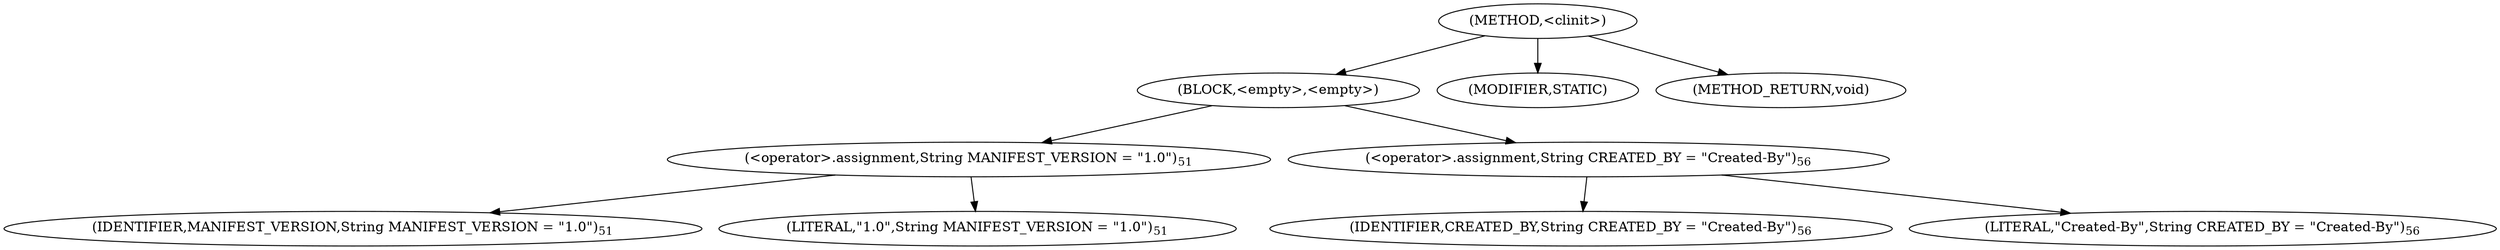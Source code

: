 digraph "&lt;clinit&gt;" {  
"562" [label = <(METHOD,&lt;clinit&gt;)> ]
"563" [label = <(BLOCK,&lt;empty&gt;,&lt;empty&gt;)> ]
"564" [label = <(&lt;operator&gt;.assignment,String MANIFEST_VERSION = &quot;1.0&quot;)<SUB>51</SUB>> ]
"565" [label = <(IDENTIFIER,MANIFEST_VERSION,String MANIFEST_VERSION = &quot;1.0&quot;)<SUB>51</SUB>> ]
"566" [label = <(LITERAL,&quot;1.0&quot;,String MANIFEST_VERSION = &quot;1.0&quot;)<SUB>51</SUB>> ]
"567" [label = <(&lt;operator&gt;.assignment,String CREATED_BY = &quot;Created-By&quot;)<SUB>56</SUB>> ]
"568" [label = <(IDENTIFIER,CREATED_BY,String CREATED_BY = &quot;Created-By&quot;)<SUB>56</SUB>> ]
"569" [label = <(LITERAL,&quot;Created-By&quot;,String CREATED_BY = &quot;Created-By&quot;)<SUB>56</SUB>> ]
"570" [label = <(MODIFIER,STATIC)> ]
"571" [label = <(METHOD_RETURN,void)> ]
  "562" -> "563" 
  "562" -> "570" 
  "562" -> "571" 
  "563" -> "564" 
  "563" -> "567" 
  "564" -> "565" 
  "564" -> "566" 
  "567" -> "568" 
  "567" -> "569" 
}
